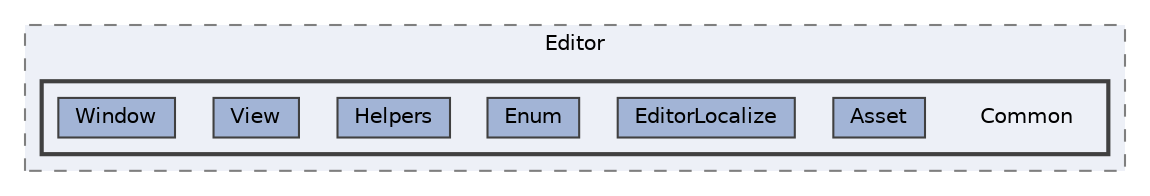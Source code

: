 digraph "C:/Users/むずでょ/Documents/Unity Projects/RMU-1-00-00-Research/Assets/RPGMaker/Codebase/Editor/Common"
{
 // LATEX_PDF_SIZE
  bgcolor="transparent";
  edge [fontname=Helvetica,fontsize=10,labelfontname=Helvetica,labelfontsize=10];
  node [fontname=Helvetica,fontsize=10,shape=box,height=0.2,width=0.4];
  compound=true
  subgraph clusterdir_74dced29a7a255bf47af63b9d5557679 {
    graph [ bgcolor="#edf0f7", pencolor="grey50", label="Editor", fontname=Helvetica,fontsize=10 style="filled,dashed", URL="dir_74dced29a7a255bf47af63b9d5557679.html",tooltip=""]
  subgraph clusterdir_c076aa509df1cc75b7aa2748d51beacb {
    graph [ bgcolor="#edf0f7", pencolor="grey25", label="", fontname=Helvetica,fontsize=10 style="filled,bold", URL="dir_c076aa509df1cc75b7aa2748d51beacb.html",tooltip=""]
    dir_c076aa509df1cc75b7aa2748d51beacb [shape=plaintext, label="Common"];
  dir_599a67eae4857c77eea70e51f3ec0d87 [label="Asset", fillcolor="#a2b4d6", color="grey25", style="filled", URL="dir_599a67eae4857c77eea70e51f3ec0d87.html",tooltip=""];
  dir_d49646f5aa1693aa8081835e698d00ac [label="EditorLocalize", fillcolor="#a2b4d6", color="grey25", style="filled", URL="dir_d49646f5aa1693aa8081835e698d00ac.html",tooltip=""];
  dir_7b2db360e0d0766601a45c1738d275cd [label="Enum", fillcolor="#a2b4d6", color="grey25", style="filled", URL="dir_7b2db360e0d0766601a45c1738d275cd.html",tooltip=""];
  dir_f177e8f747a6803c07d3a52d72eb55b7 [label="Helpers", fillcolor="#a2b4d6", color="grey25", style="filled", URL="dir_f177e8f747a6803c07d3a52d72eb55b7.html",tooltip=""];
  dir_25a8ec298059f644d188228080a73c47 [label="View", fillcolor="#a2b4d6", color="grey25", style="filled", URL="dir_25a8ec298059f644d188228080a73c47.html",tooltip=""];
  dir_af647cdf93790c296f0f094df5a1eb3a [label="Window", fillcolor="#a2b4d6", color="grey25", style="filled", URL="dir_af647cdf93790c296f0f094df5a1eb3a.html",tooltip=""];
  }
  }
}

